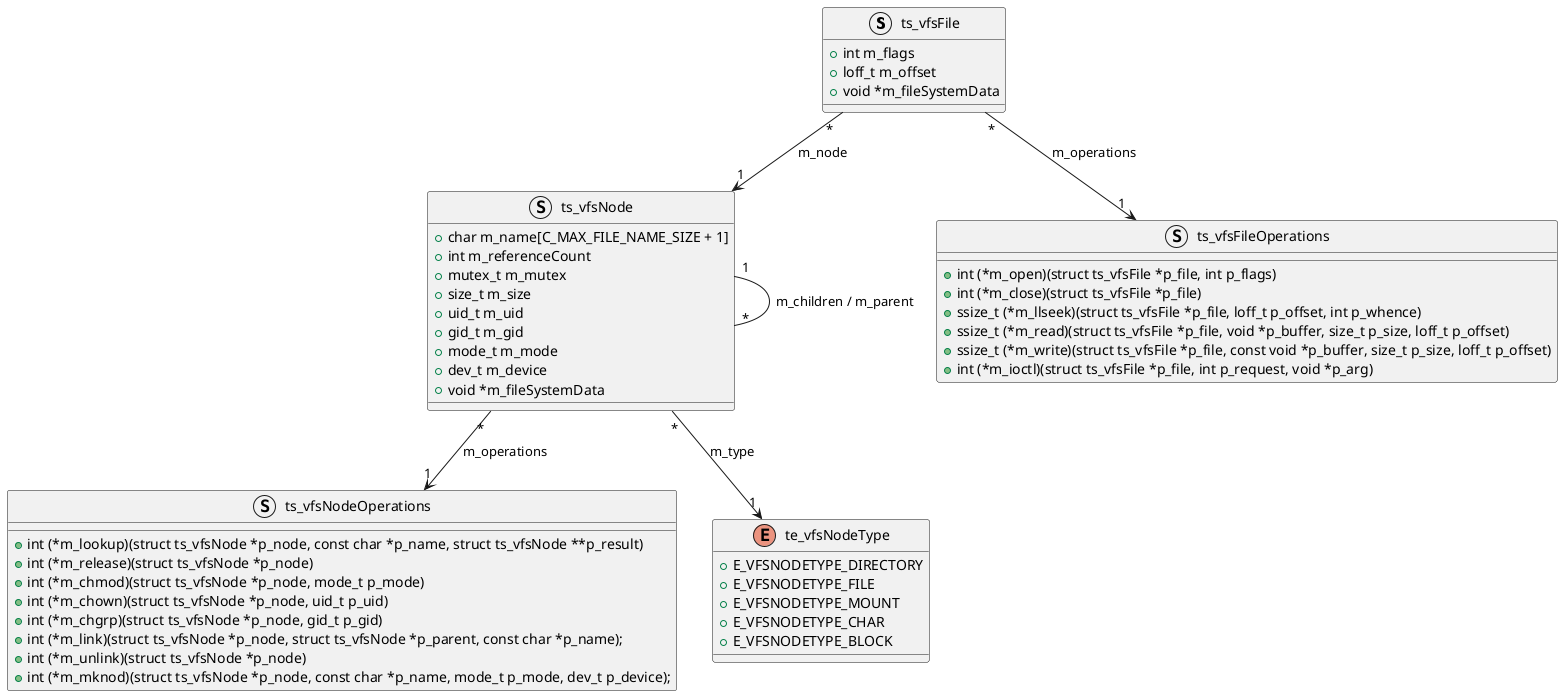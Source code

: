 @startuml

struct ts_vfsFile {
    + int m_flags
    + loff_t m_offset
    + void *m_fileSystemData
}

struct ts_vfsNode {
    + char m_name[C_MAX_FILE_NAME_SIZE + 1]
    + int m_referenceCount
    + mutex_t m_mutex
    + size_t m_size
    + uid_t m_uid
    + gid_t m_gid
    + mode_t m_mode
    + dev_t m_device
    + void *m_fileSystemData
}

struct ts_vfsFileOperations {
    + int (*m_open)(struct ts_vfsFile *p_file, int p_flags)
    + int (*m_close)(struct ts_vfsFile *p_file)
    + ssize_t (*m_llseek)(struct ts_vfsFile *p_file, loff_t p_offset, int p_whence)
    + ssize_t (*m_read)(struct ts_vfsFile *p_file, void *p_buffer, size_t p_size, loff_t p_offset)
    + ssize_t (*m_write)(struct ts_vfsFile *p_file, const void *p_buffer, size_t p_size, loff_t p_offset)
    + int (*m_ioctl)(struct ts_vfsFile *p_file, int p_request, void *p_arg)
}

struct ts_vfsNodeOperations {
    + int (*m_lookup)(struct ts_vfsNode *p_node, const char *p_name, struct ts_vfsNode **p_result)
    + int (*m_release)(struct ts_vfsNode *p_node)
    + int (*m_chmod)(struct ts_vfsNode *p_node, mode_t p_mode)
    + int (*m_chown)(struct ts_vfsNode *p_node, uid_t p_uid)
    + int (*m_chgrp)(struct ts_vfsNode *p_node, gid_t p_gid)
    + int (*m_link)(struct ts_vfsNode *p_node, struct ts_vfsNode *p_parent, const char *p_name);
    + int (*m_unlink)(struct ts_vfsNode *p_node)
    + int (*m_mknod)(struct ts_vfsNode *p_node, const char *p_name, mode_t p_mode, dev_t p_device);
}

enum te_vfsNodeType {
    + E_VFSNODETYPE_DIRECTORY
    + E_VFSNODETYPE_FILE
    + E_VFSNODETYPE_MOUNT
    + E_VFSNODETYPE_CHAR
    + E_VFSNODETYPE_BLOCK
}

ts_vfsFile "*" --> "1" ts_vfsNode: m_node
ts_vfsNode "1" -- "*" ts_vfsNode: m_children / m_parent
ts_vfsNode "*" --> "1" te_vfsNodeType: m_type
ts_vfsNode "*" --> "1" ts_vfsNodeOperations: m_operations
ts_vfsFile "*" --> "1" ts_vfsFileOperations: m_operations

@enduml
